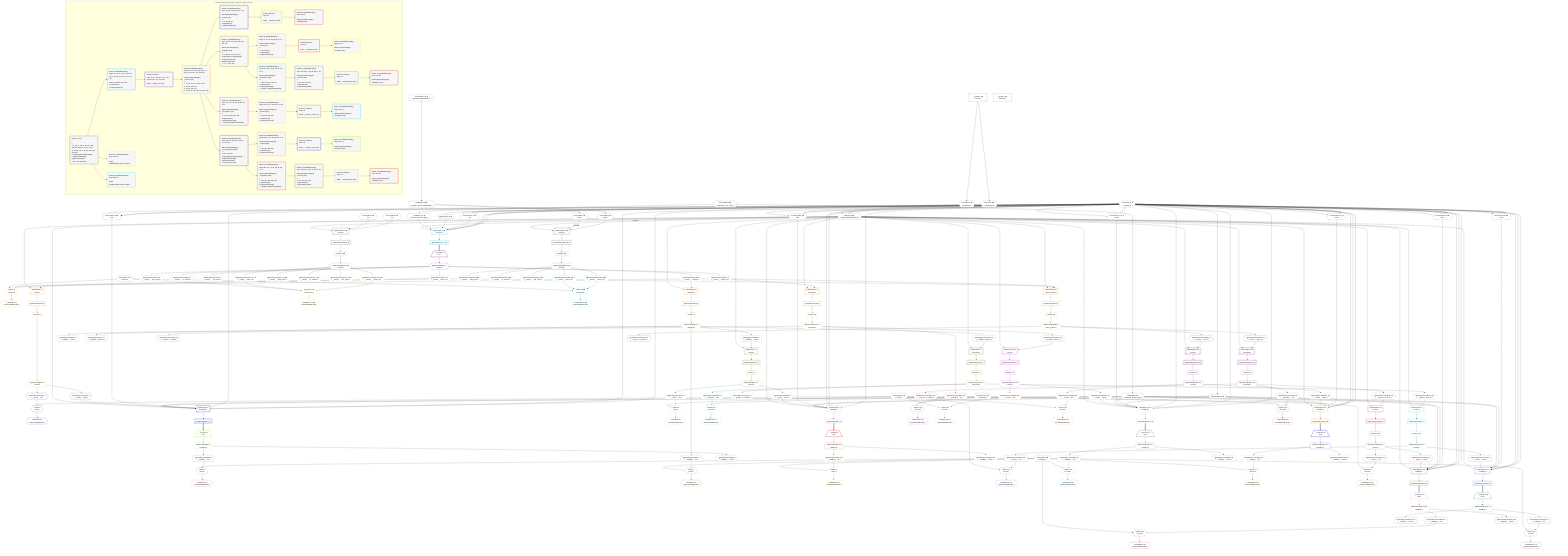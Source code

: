 %%{init: {'themeVariables': { 'fontSize': '12px'}}}%%
graph TD
    classDef path fill:#eee,stroke:#000,color:#000
    classDef plan fill:#fff,stroke-width:1px,color:#000
    classDef itemplan fill:#fff,stroke-width:2px,color:#000
    classDef unbatchedplan fill:#dff,stroke-width:1px,color:#000
    classDef sideeffectplan fill:#fcc,stroke-width:2px,color:#000
    classDef bucket fill:#f6f6f6,color:#000,stroke-width:2px,text-align:left


    %% plan dependencies
    Connection13{{"Connection[13∈0] ➊<br />ᐸ9ᐳ"}}:::plan
    Constant6{{"Constant[6∈0] ➊<br />ᐸundefinedᐳ"}}:::plan
    Constant6 & Constant6 & Constant6 --> Connection13
    Connection47{{"Connection[47∈0] ➊<br />ᐸ43ᐳ"}}:::plan
    Constant6 & Constant6 & Constant6 --> Connection47
    Connection89{{"Connection[89∈0] ➊<br />ᐸ85ᐳ"}}:::plan
    Constant6 & Constant6 & Constant6 --> Connection89
    Connection131{{"Connection[131∈0] ➊<br />ᐸ127ᐳ"}}:::plan
    Constant6 & Constant6 & Constant6 --> Connection131
    Connection172{{"Connection[172∈0] ➊<br />ᐸ168ᐳ"}}:::plan
    Constant6 & Constant6 & Constant6 --> Connection172
    Connection210{{"Connection[210∈0] ➊<br />ᐸ206ᐳ"}}:::plan
    Constant6 & Constant6 & Constant6 --> Connection210
    Connection251{{"Connection[251∈0] ➊<br />ᐸ247ᐳ"}}:::plan
    Constant6 & Constant6 & Constant6 --> Connection251
    PgSelect265[["PgSelect[265∈0] ➊<br />ᐸhousesᐳ"]]:::plan
    Object12{{"Object[12∈0] ➊<br />ᐸ{pgSettings,withPgClient}ᐳ"}}:::plan
    Constant305{{"Constant[305∈0] ➊<br />ᐸ2ᐳ"}}:::plan
    Constant306{{"Constant[306∈0] ➊<br />ᐸ3ᐳ"}}:::plan
    Object12 & Constant305 & Constant306 --> PgSelect265
    PgSelect284[["PgSelect[284∈0] ➊<br />ᐸhousesᐳ"]]:::plan
    Access280{{"Access[280∈0] ➊<br />ᐸ279.1ᐳ"}}:::plan
    Access282{{"Access[282∈0] ➊<br />ᐸ279.2ᐳ"}}:::plan
    Object12 -->|rejectNull| PgSelect284
    Access280 -->|rejectNull| PgSelect284
    Access282 --> PgSelect284
    Access10{{"Access[10∈0] ➊<br />ᐸ2.pgSettingsᐳ"}}:::plan
    Access11{{"Access[11∈0] ➊<br />ᐸ2.withPgClientᐳ"}}:::plan
    Access10 & Access11 --> Object12
    __Value2["__Value[2∈0] ➊<br />ᐸcontextᐳ"]:::plan
    __Value2 --> Access10
    __Value2 --> Access11
    Lambda14{{"Lambda[14∈0] ➊<br />ᐸextractList_grafast_applyᐳ"}}:::plan
    Constant308{{"Constant[308∈0] ➊<br />ᐸ[ 'PRIMARY_KEY_ASC' ]ᐳ"}}:::plan
    Constant308 --> Lambda14
    ApplyInput15{{"ApplyInput[15∈0] ➊"}}:::plan
    Constant6 --> ApplyInput15
    Lambda48{{"Lambda[48∈0] ➊<br />ᐸextractList_grafast_applyᐳ"}}:::plan
    Constant308 --> Lambda48
    ApplyInput49{{"ApplyInput[49∈0] ➊"}}:::plan
    Constant6 --> ApplyInput49
    First267{{"First[267∈0] ➊"}}:::plan
    PgSelectRows268[["PgSelectRows[268∈0] ➊"]]:::plan
    PgSelectRows268 --> First267
    PgSelect265 --> PgSelectRows268
    PgSelectSingle269{{"PgSelectSingle[269∈0] ➊<br />ᐸhousesᐳ"}}:::plan
    First267 --> PgSelectSingle269
    Lambda279{{"Lambda[279∈0] ➊<br />ᐸspecifier_House_base64JSONᐳ"}}:::plan
    Constant307{{"Constant[307∈0] ➊<br />ᐸ'WyJob3VzZXMiLDIsM10='ᐳ"}}:::plan
    Constant307 --> Lambda279
    Lambda279 --> Access280
    Lambda279 --> Access282
    First286{{"First[286∈0] ➊"}}:::plan
    PgSelectRows287[["PgSelectRows[287∈0] ➊"]]:::plan
    PgSelectRows287 --> First286
    PgSelect284 --> PgSelectRows287
    PgSelectSingle288{{"PgSelectSingle[288∈0] ➊<br />ᐸhousesᐳ"}}:::plan
    First286 --> PgSelectSingle288
    __Value4["__Value[4∈0] ➊<br />ᐸrootValueᐳ"]:::plan
    Constant20{{"Constant[20∈0] ➊<br />ᐸ'houses'ᐳ"}}:::plan
    Constant36{{"Constant[36∈0] ➊<br />ᐸ'streets'ᐳ"}}:::plan
    Constant54{{"Constant[54∈0] ➊<br />ᐸ'buildings'ᐳ"}}:::plan
    Constant107{{"Constant[107∈0] ➊<br />ᐸ'properties'ᐳ"}}:::plan
    PgSelect16[["PgSelect[16∈1] ➊<br />ᐸhousesᐳ"]]:::plan
    Object12 & Lambda14 & ApplyInput15 & Connection13 & Constant6 & Constant6 & Constant6 --> PgSelect16
    PgSelectRows17[["PgSelectRows[17∈1] ➊"]]:::plan
    PgSelect16 --> PgSelectRows17
    __Item18[/"__Item[18∈2]<br />ᐸ17ᐳ"\]:::itemplan
    PgSelectRows17 ==> __Item18
    PgSelectSingle19{{"PgSelectSingle[19∈2]<br />ᐸhousesᐳ"}}:::plan
    __Item18 --> PgSelectSingle19
    List23{{"List[23∈3]<br />ᐸ20,21,22ᐳ"}}:::plan
    PgClassExpression21{{"PgClassExpression[21∈3]<br />ᐸ__houses__.”street_id”ᐳ"}}:::plan
    PgClassExpression22{{"PgClassExpression[22∈3]<br />ᐸ__houses__...operty_id”ᐳ"}}:::plan
    Constant20 & PgClassExpression21 & PgClassExpression22 --> List23
    PgSelect184[["PgSelect[184∈3]<br />ᐸstreet_propertyᐳ"]]:::plan
    Object12 & PgClassExpression21 & PgClassExpression22 --> PgSelect184
    PgSelect29[["PgSelect[29∈3]<br />ᐸstreetsᐳ"]]:::plan
    Object12 & PgClassExpression21 --> PgSelect29
    PgSelect59[["PgSelect[59∈3]<br />ᐸbuildingsᐳ"]]:::plan
    PgClassExpression28{{"PgClassExpression[28∈3]<br />ᐸ__houses__...ilding_id”ᐳ"}}:::plan
    Object12 & PgClassExpression28 --> PgSelect59
    PgSelect143[["PgSelect[143∈3]<br />ᐸpropertiesᐳ"]]:::plan
    Object12 & PgClassExpression22 --> PgSelect143
    PgSelectSingle19 --> PgClassExpression21
    PgSelectSingle19 --> PgClassExpression22
    Lambda24{{"Lambda[24∈3]<br />ᐸbase64JSONEncodeᐳ"}}:::plan
    List23 --> Lambda24
    PgClassExpression25{{"PgClassExpression[25∈3]<br />ᐸ__houses__...ding_name”ᐳ"}}:::plan
    PgSelectSingle19 --> PgClassExpression25
    PgClassExpression26{{"PgClassExpression[26∈3]<br />ᐸ__houses__...or_number”ᐳ"}}:::plan
    PgSelectSingle19 --> PgClassExpression26
    PgClassExpression27{{"PgClassExpression[27∈3]<br />ᐸ__houses__...reet_name”ᐳ"}}:::plan
    PgSelectSingle19 --> PgClassExpression27
    PgSelectSingle19 --> PgClassExpression28
    First33{{"First[33∈3]"}}:::plan
    PgSelectRows34[["PgSelectRows[34∈3]"]]:::plan
    PgSelectRows34 --> First33
    PgSelect29 --> PgSelectRows34
    PgSelectSingle35{{"PgSelectSingle[35∈3]<br />ᐸstreetsᐳ"}}:::plan
    First33 --> PgSelectSingle35
    First61{{"First[61∈3]"}}:::plan
    PgSelectRows62[["PgSelectRows[62∈3]"]]:::plan
    PgSelectRows62 --> First61
    PgSelect59 --> PgSelectRows62
    PgSelectSingle63{{"PgSelectSingle[63∈3]<br />ᐸbuildingsᐳ"}}:::plan
    First61 --> PgSelectSingle63
    First145{{"First[145∈3]"}}:::plan
    PgSelectRows146[["PgSelectRows[146∈3]"]]:::plan
    PgSelectRows146 --> First145
    PgSelect143 --> PgSelectRows146
    PgSelectSingle147{{"PgSelectSingle[147∈3]<br />ᐸpropertiesᐳ"}}:::plan
    First145 --> PgSelectSingle147
    First186{{"First[186∈3]"}}:::plan
    PgSelectRows187[["PgSelectRows[187∈3]"]]:::plan
    PgSelectRows187 --> First186
    PgSelect184 --> PgSelectRows187
    PgSelectSingle188{{"PgSelectSingle[188∈3]<br />ᐸstreet_propertyᐳ"}}:::plan
    First186 --> PgSelectSingle188
    PgSelect50[["PgSelect[50∈4]<br />ᐸbuildingsᐳ"]]:::plan
    PgClassExpression40{{"PgClassExpression[40∈4]<br />ᐸ__streets__.”name”ᐳ"}}:::plan
    Object12 & PgClassExpression40 & Lambda48 & ApplyInput49 & Connection47 & Constant6 & Constant6 & Constant6 --> PgSelect50
    List38{{"List[38∈4]<br />ᐸ36,37ᐳ"}}:::plan
    PgClassExpression37{{"PgClassExpression[37∈4]<br />ᐸ__streets__.”id”ᐳ"}}:::plan
    Constant36 & PgClassExpression37 --> List38
    PgSelectSingle35 --> PgClassExpression37
    Lambda39{{"Lambda[39∈4]<br />ᐸbase64JSONEncodeᐳ"}}:::plan
    List38 --> Lambda39
    PgSelectSingle35 --> PgClassExpression40
    PgSelectRows51[["PgSelectRows[51∈4]"]]:::plan
    PgSelect50 --> PgSelectRows51
    __Item52[/"__Item[52∈5]<br />ᐸ51ᐳ"\]:::itemplan
    PgSelectRows51 ==> __Item52
    PgSelectSingle53{{"PgSelectSingle[53∈5]<br />ᐸbuildingsᐳ"}}:::plan
    __Item52 --> PgSelectSingle53
    List56{{"List[56∈6]<br />ᐸ54,55ᐳ"}}:::plan
    PgClassExpression55{{"PgClassExpression[55∈6]<br />ᐸ__buildings__.”id”ᐳ"}}:::plan
    Constant54 & PgClassExpression55 --> List56
    PgSelectSingle53 --> PgClassExpression55
    Lambda57{{"Lambda[57∈6]<br />ᐸbase64JSONEncodeᐳ"}}:::plan
    List56 --> Lambda57
    PgClassExpression58{{"PgClassExpression[58∈6]<br />ᐸ__buildings__.”name”ᐳ"}}:::plan
    PgSelectSingle53 --> PgClassExpression58
    List66{{"List[66∈7]<br />ᐸ54,65ᐳ"}}:::plan
    PgClassExpression65{{"PgClassExpression[65∈7]<br />ᐸ__buildings__.”id”ᐳ"}}:::plan
    Constant54 & PgClassExpression65 --> List66
    PgSelect71[["PgSelect[71∈7]<br />ᐸstreetsᐳ"]]:::plan
    PgClassExpression68{{"PgClassExpression[68∈7]<br />ᐸ__buildings__.”name”ᐳ"}}:::plan
    Object12 & PgClassExpression68 --> PgSelect71
    PgSelect102[["PgSelect[102∈7]<br />ᐸpropertiesᐳ"]]:::plan
    PgClassExpression101{{"PgClassExpression[101∈7]<br />ᐸ__building...operty_id”ᐳ"}}:::plan
    Object12 & PgClassExpression101 --> PgSelect102
    PgSelectSingle63 --> PgClassExpression65
    Lambda67{{"Lambda[67∈7]<br />ᐸbase64JSONEncodeᐳ"}}:::plan
    List66 --> Lambda67
    PgSelectSingle63 --> PgClassExpression68
    PgClassExpression69{{"PgClassExpression[69∈7]<br />ᐸ__buildings__.”floors”ᐳ"}}:::plan
    PgSelectSingle63 --> PgClassExpression69
    PgClassExpression70{{"PgClassExpression[70∈7]<br />ᐸ__building...s_primary”ᐳ"}}:::plan
    PgSelectSingle63 --> PgClassExpression70
    First75{{"First[75∈7]"}}:::plan
    PgSelectRows76[["PgSelectRows[76∈7]"]]:::plan
    PgSelectRows76 --> First75
    PgSelect71 --> PgSelectRows76
    PgSelectSingle77{{"PgSelectSingle[77∈7]<br />ᐸstreetsᐳ"}}:::plan
    First75 --> PgSelectSingle77
    PgSelectSingle63 --> PgClassExpression101
    First104{{"First[104∈7]"}}:::plan
    PgSelectRows105[["PgSelectRows[105∈7]"]]:::plan
    PgSelectRows105 --> First104
    PgSelect102 --> PgSelectRows105
    PgSelectSingle106{{"PgSelectSingle[106∈7]<br />ᐸpropertiesᐳ"}}:::plan
    First104 --> PgSelectSingle106
    PgSelect92[["PgSelect[92∈8]<br />ᐸbuildingsᐳ"]]:::plan
    PgClassExpression82{{"PgClassExpression[82∈8]<br />ᐸ__streets__.”name”ᐳ"}}:::plan
    Object12 & PgClassExpression82 & Lambda48 & ApplyInput49 & Connection89 & Constant6 & Constant6 & Constant6 --> PgSelect92
    List80{{"List[80∈8]<br />ᐸ36,79ᐳ"}}:::plan
    PgClassExpression79{{"PgClassExpression[79∈8]<br />ᐸ__streets__.”id”ᐳ"}}:::plan
    Constant36 & PgClassExpression79 --> List80
    PgSelectSingle77 --> PgClassExpression79
    Lambda81{{"Lambda[81∈8]<br />ᐸbase64JSONEncodeᐳ"}}:::plan
    List80 --> Lambda81
    PgSelectSingle77 --> PgClassExpression82
    PgSelectRows93[["PgSelectRows[93∈8]"]]:::plan
    PgSelect92 --> PgSelectRows93
    __Item94[/"__Item[94∈9]<br />ᐸ93ᐳ"\]:::itemplan
    PgSelectRows93 ==> __Item94
    PgSelectSingle95{{"PgSelectSingle[95∈9]<br />ᐸbuildingsᐳ"}}:::plan
    __Item94 --> PgSelectSingle95
    List98{{"List[98∈10]<br />ᐸ54,97ᐳ"}}:::plan
    PgClassExpression97{{"PgClassExpression[97∈10]<br />ᐸ__buildings__.”id”ᐳ"}}:::plan
    Constant54 & PgClassExpression97 --> List98
    PgSelectSingle95 --> PgClassExpression97
    Lambda99{{"Lambda[99∈10]<br />ᐸbase64JSONEncodeᐳ"}}:::plan
    List98 --> Lambda99
    PgClassExpression100{{"PgClassExpression[100∈10]<br />ᐸ__buildings__.”name”ᐳ"}}:::plan
    PgSelectSingle95 --> PgClassExpression100
    List109{{"List[109∈11]<br />ᐸ107,108ᐳ"}}:::plan
    PgClassExpression108{{"PgClassExpression[108∈11]<br />ᐸ__properties__.”id”ᐳ"}}:::plan
    Constant107 & PgClassExpression108 --> List109
    PgSelect113[["PgSelect[113∈11]<br />ᐸstreetsᐳ"]]:::plan
    PgClassExpression111{{"PgClassExpression[111∈11]<br />ᐸ__properti...street_id”ᐳ"}}:::plan
    Object12 & PgClassExpression111 --> PgSelect113
    PgSelectSingle106 --> PgClassExpression108
    Lambda110{{"Lambda[110∈11]<br />ᐸbase64JSONEncodeᐳ"}}:::plan
    List109 --> Lambda110
    PgSelectSingle106 --> PgClassExpression111
    PgClassExpression112{{"PgClassExpression[112∈11]<br />ᐸ__properti...or_number”ᐳ"}}:::plan
    PgSelectSingle106 --> PgClassExpression112
    First117{{"First[117∈11]"}}:::plan
    PgSelectRows118[["PgSelectRows[118∈11]"]]:::plan
    PgSelectRows118 --> First117
    PgSelect113 --> PgSelectRows118
    PgSelectSingle119{{"PgSelectSingle[119∈11]<br />ᐸstreetsᐳ"}}:::plan
    First117 --> PgSelectSingle119
    PgSelect134[["PgSelect[134∈12]<br />ᐸbuildingsᐳ"]]:::plan
    PgClassExpression124{{"PgClassExpression[124∈12]<br />ᐸ__streets__.”name”ᐳ"}}:::plan
    Object12 & PgClassExpression124 & Lambda48 & ApplyInput49 & Connection131 & Constant6 & Constant6 & Constant6 --> PgSelect134
    List122{{"List[122∈12]<br />ᐸ36,121ᐳ"}}:::plan
    PgClassExpression121{{"PgClassExpression[121∈12]<br />ᐸ__streets__.”id”ᐳ"}}:::plan
    Constant36 & PgClassExpression121 --> List122
    PgSelectSingle119 --> PgClassExpression121
    Lambda123{{"Lambda[123∈12]<br />ᐸbase64JSONEncodeᐳ"}}:::plan
    List122 --> Lambda123
    PgSelectSingle119 --> PgClassExpression124
    PgSelectRows135[["PgSelectRows[135∈12]"]]:::plan
    PgSelect134 --> PgSelectRows135
    __Item136[/"__Item[136∈13]<br />ᐸ135ᐳ"\]:::itemplan
    PgSelectRows135 ==> __Item136
    PgSelectSingle137{{"PgSelectSingle[137∈13]<br />ᐸbuildingsᐳ"}}:::plan
    __Item136 --> PgSelectSingle137
    List140{{"List[140∈14]<br />ᐸ54,139ᐳ"}}:::plan
    PgClassExpression139{{"PgClassExpression[139∈14]<br />ᐸ__buildings__.”id”ᐳ"}}:::plan
    Constant54 & PgClassExpression139 --> List140
    PgSelectSingle137 --> PgClassExpression139
    Lambda141{{"Lambda[141∈14]<br />ᐸbase64JSONEncodeᐳ"}}:::plan
    List140 --> Lambda141
    PgClassExpression142{{"PgClassExpression[142∈14]<br />ᐸ__buildings__.”name”ᐳ"}}:::plan
    PgSelectSingle137 --> PgClassExpression142
    List150{{"List[150∈15]<br />ᐸ107,149ᐳ"}}:::plan
    PgClassExpression149{{"PgClassExpression[149∈15]<br />ᐸ__properties__.”id”ᐳ"}}:::plan
    Constant107 & PgClassExpression149 --> List150
    PgSelect154[["PgSelect[154∈15]<br />ᐸstreetsᐳ"]]:::plan
    PgClassExpression152{{"PgClassExpression[152∈15]<br />ᐸ__properti...street_id”ᐳ"}}:::plan
    Object12 & PgClassExpression152 --> PgSelect154
    PgSelectSingle147 --> PgClassExpression149
    Lambda151{{"Lambda[151∈15]<br />ᐸbase64JSONEncodeᐳ"}}:::plan
    List150 --> Lambda151
    PgSelectSingle147 --> PgClassExpression152
    PgClassExpression153{{"PgClassExpression[153∈15]<br />ᐸ__properti...or_number”ᐳ"}}:::plan
    PgSelectSingle147 --> PgClassExpression153
    First158{{"First[158∈15]"}}:::plan
    PgSelectRows159[["PgSelectRows[159∈15]"]]:::plan
    PgSelectRows159 --> First158
    PgSelect154 --> PgSelectRows159
    PgSelectSingle160{{"PgSelectSingle[160∈15]<br />ᐸstreetsᐳ"}}:::plan
    First158 --> PgSelectSingle160
    PgSelect175[["PgSelect[175∈16]<br />ᐸbuildingsᐳ"]]:::plan
    PgClassExpression165{{"PgClassExpression[165∈16]<br />ᐸ__streets__.”name”ᐳ"}}:::plan
    Object12 & PgClassExpression165 & Lambda48 & ApplyInput49 & Connection172 & Constant6 & Constant6 & Constant6 --> PgSelect175
    List163{{"List[163∈16]<br />ᐸ36,162ᐳ"}}:::plan
    PgClassExpression162{{"PgClassExpression[162∈16]<br />ᐸ__streets__.”id”ᐳ"}}:::plan
    Constant36 & PgClassExpression162 --> List163
    PgSelectSingle160 --> PgClassExpression162
    Lambda164{{"Lambda[164∈16]<br />ᐸbase64JSONEncodeᐳ"}}:::plan
    List163 --> Lambda164
    PgSelectSingle160 --> PgClassExpression165
    PgSelectRows176[["PgSelectRows[176∈16]"]]:::plan
    PgSelect175 --> PgSelectRows176
    __Item177[/"__Item[177∈17]<br />ᐸ176ᐳ"\]:::itemplan
    PgSelectRows176 ==> __Item177
    PgSelectSingle178{{"PgSelectSingle[178∈17]<br />ᐸbuildingsᐳ"}}:::plan
    __Item177 --> PgSelectSingle178
    List181{{"List[181∈18]<br />ᐸ54,180ᐳ"}}:::plan
    PgClassExpression180{{"PgClassExpression[180∈18]<br />ᐸ__buildings__.”id”ᐳ"}}:::plan
    Constant54 & PgClassExpression180 --> List181
    PgSelectSingle178 --> PgClassExpression180
    Lambda182{{"Lambda[182∈18]<br />ᐸbase64JSONEncodeᐳ"}}:::plan
    List181 --> Lambda182
    PgClassExpression183{{"PgClassExpression[183∈18]<br />ᐸ__buildings__.”name”ᐳ"}}:::plan
    PgSelectSingle178 --> PgClassExpression183
    PgSelect192[["PgSelect[192∈19]<br />ᐸstreetsᐳ"]]:::plan
    PgClassExpression189{{"PgClassExpression[189∈19]<br />ᐸ__street_p..._.”str_id”ᐳ"}}:::plan
    Object12 & PgClassExpression189 --> PgSelect192
    PgSelect222[["PgSelect[222∈19]<br />ᐸpropertiesᐳ"]]:::plan
    PgClassExpression190{{"PgClassExpression[190∈19]<br />ᐸ__street_p....”prop_id”ᐳ"}}:::plan
    Object12 & PgClassExpression190 --> PgSelect222
    PgSelectSingle188 --> PgClassExpression189
    PgSelectSingle188 --> PgClassExpression190
    PgClassExpression191{{"PgClassExpression[191∈19]<br />ᐸ__street_p...ent_owner”ᐳ"}}:::plan
    PgSelectSingle188 --> PgClassExpression191
    First196{{"First[196∈19]"}}:::plan
    PgSelectRows197[["PgSelectRows[197∈19]"]]:::plan
    PgSelectRows197 --> First196
    PgSelect192 --> PgSelectRows197
    PgSelectSingle198{{"PgSelectSingle[198∈19]<br />ᐸstreetsᐳ"}}:::plan
    First196 --> PgSelectSingle198
    First224{{"First[224∈19]"}}:::plan
    PgSelectRows225[["PgSelectRows[225∈19]"]]:::plan
    PgSelectRows225 --> First224
    PgSelect222 --> PgSelectRows225
    PgSelectSingle226{{"PgSelectSingle[226∈19]<br />ᐸpropertiesᐳ"}}:::plan
    First224 --> PgSelectSingle226
    PgSelect213[["PgSelect[213∈20]<br />ᐸbuildingsᐳ"]]:::plan
    PgClassExpression203{{"PgClassExpression[203∈20]<br />ᐸ__streets__.”name”ᐳ"}}:::plan
    Object12 & PgClassExpression203 & Lambda48 & ApplyInput49 & Connection210 & Constant6 & Constant6 & Constant6 --> PgSelect213
    List201{{"List[201∈20]<br />ᐸ36,200ᐳ"}}:::plan
    PgClassExpression200{{"PgClassExpression[200∈20]<br />ᐸ__streets__.”id”ᐳ"}}:::plan
    Constant36 & PgClassExpression200 --> List201
    PgSelectSingle198 --> PgClassExpression200
    Lambda202{{"Lambda[202∈20]<br />ᐸbase64JSONEncodeᐳ"}}:::plan
    List201 --> Lambda202
    PgSelectSingle198 --> PgClassExpression203
    PgSelectRows214[["PgSelectRows[214∈20]"]]:::plan
    PgSelect213 --> PgSelectRows214
    __Item215[/"__Item[215∈21]<br />ᐸ214ᐳ"\]:::itemplan
    PgSelectRows214 ==> __Item215
    PgSelectSingle216{{"PgSelectSingle[216∈21]<br />ᐸbuildingsᐳ"}}:::plan
    __Item215 --> PgSelectSingle216
    List219{{"List[219∈22]<br />ᐸ54,218ᐳ"}}:::plan
    PgClassExpression218{{"PgClassExpression[218∈22]<br />ᐸ__buildings__.”id”ᐳ"}}:::plan
    Constant54 & PgClassExpression218 --> List219
    PgSelectSingle216 --> PgClassExpression218
    Lambda220{{"Lambda[220∈22]<br />ᐸbase64JSONEncodeᐳ"}}:::plan
    List219 --> Lambda220
    PgClassExpression221{{"PgClassExpression[221∈22]<br />ᐸ__buildings__.”name”ᐳ"}}:::plan
    PgSelectSingle216 --> PgClassExpression221
    List229{{"List[229∈23]<br />ᐸ107,228ᐳ"}}:::plan
    PgClassExpression228{{"PgClassExpression[228∈23]<br />ᐸ__properties__.”id”ᐳ"}}:::plan
    Constant107 & PgClassExpression228 --> List229
    PgSelect233[["PgSelect[233∈23]<br />ᐸstreetsᐳ"]]:::plan
    PgClassExpression231{{"PgClassExpression[231∈23]<br />ᐸ__properti...street_id”ᐳ"}}:::plan
    Object12 & PgClassExpression231 --> PgSelect233
    PgSelectSingle226 --> PgClassExpression228
    Lambda230{{"Lambda[230∈23]<br />ᐸbase64JSONEncodeᐳ"}}:::plan
    List229 --> Lambda230
    PgSelectSingle226 --> PgClassExpression231
    PgClassExpression232{{"PgClassExpression[232∈23]<br />ᐸ__properti...or_number”ᐳ"}}:::plan
    PgSelectSingle226 --> PgClassExpression232
    First237{{"First[237∈23]"}}:::plan
    PgSelectRows238[["PgSelectRows[238∈23]"]]:::plan
    PgSelectRows238 --> First237
    PgSelect233 --> PgSelectRows238
    PgSelectSingle239{{"PgSelectSingle[239∈23]<br />ᐸstreetsᐳ"}}:::plan
    First237 --> PgSelectSingle239
    PgSelect254[["PgSelect[254∈24]<br />ᐸbuildingsᐳ"]]:::plan
    PgClassExpression244{{"PgClassExpression[244∈24]<br />ᐸ__streets__.”name”ᐳ"}}:::plan
    Object12 & PgClassExpression244 & Lambda48 & ApplyInput49 & Connection251 & Constant6 & Constant6 & Constant6 --> PgSelect254
    List242{{"List[242∈24]<br />ᐸ36,241ᐳ"}}:::plan
    PgClassExpression241{{"PgClassExpression[241∈24]<br />ᐸ__streets__.”id”ᐳ"}}:::plan
    Constant36 & PgClassExpression241 --> List242
    PgSelectSingle239 --> PgClassExpression241
    Lambda243{{"Lambda[243∈24]<br />ᐸbase64JSONEncodeᐳ"}}:::plan
    List242 --> Lambda243
    PgSelectSingle239 --> PgClassExpression244
    PgSelectRows255[["PgSelectRows[255∈24]"]]:::plan
    PgSelect254 --> PgSelectRows255
    __Item256[/"__Item[256∈25]<br />ᐸ255ᐳ"\]:::itemplan
    PgSelectRows255 ==> __Item256
    PgSelectSingle257{{"PgSelectSingle[257∈25]<br />ᐸbuildingsᐳ"}}:::plan
    __Item256 --> PgSelectSingle257
    List260{{"List[260∈26]<br />ᐸ54,259ᐳ"}}:::plan
    PgClassExpression259{{"PgClassExpression[259∈26]<br />ᐸ__buildings__.”id”ᐳ"}}:::plan
    Constant54 & PgClassExpression259 --> List260
    PgSelectSingle257 --> PgClassExpression259
    Lambda261{{"Lambda[261∈26]<br />ᐸbase64JSONEncodeᐳ"}}:::plan
    List260 --> Lambda261
    PgClassExpression262{{"PgClassExpression[262∈26]<br />ᐸ__buildings__.”name”ᐳ"}}:::plan
    PgSelectSingle257 --> PgClassExpression262
    List276{{"List[276∈27] ➊<br />ᐸ20,274,275ᐳ"}}:::plan
    PgClassExpression274{{"PgClassExpression[274∈27] ➊<br />ᐸ__houses__.”street_id”ᐳ"}}:::plan
    PgClassExpression275{{"PgClassExpression[275∈27] ➊<br />ᐸ__houses__...operty_id”ᐳ"}}:::plan
    Constant20 & PgClassExpression274 & PgClassExpression275 --> List276
    PgClassExpression270{{"PgClassExpression[270∈27] ➊<br />ᐸ__houses__...ding_name”ᐳ"}}:::plan
    PgSelectSingle269 --> PgClassExpression270
    PgClassExpression271{{"PgClassExpression[271∈27] ➊<br />ᐸ__houses__...or_number”ᐳ"}}:::plan
    PgSelectSingle269 --> PgClassExpression271
    PgClassExpression272{{"PgClassExpression[272∈27] ➊<br />ᐸ__houses__...reet_name”ᐳ"}}:::plan
    PgSelectSingle269 --> PgClassExpression272
    PgSelectSingle269 --> PgClassExpression274
    PgSelectSingle269 --> PgClassExpression275
    Lambda277{{"Lambda[277∈27] ➊<br />ᐸbase64JSONEncodeᐳ"}}:::plan
    List276 --> Lambda277
    List295{{"List[295∈28] ➊<br />ᐸ20,293,294ᐳ"}}:::plan
    PgClassExpression293{{"PgClassExpression[293∈28] ➊<br />ᐸ__houses__.”street_id”ᐳ"}}:::plan
    PgClassExpression294{{"PgClassExpression[294∈28] ➊<br />ᐸ__houses__...operty_id”ᐳ"}}:::plan
    Constant20 & PgClassExpression293 & PgClassExpression294 --> List295
    PgClassExpression289{{"PgClassExpression[289∈28] ➊<br />ᐸ__houses__...ding_name”ᐳ"}}:::plan
    PgSelectSingle288 --> PgClassExpression289
    PgClassExpression290{{"PgClassExpression[290∈28] ➊<br />ᐸ__houses__...or_number”ᐳ"}}:::plan
    PgSelectSingle288 --> PgClassExpression290
    PgClassExpression291{{"PgClassExpression[291∈28] ➊<br />ᐸ__houses__...reet_name”ᐳ"}}:::plan
    PgSelectSingle288 --> PgClassExpression291
    PgSelectSingle288 --> PgClassExpression293
    PgSelectSingle288 --> PgClassExpression294
    Lambda296{{"Lambda[296∈28] ➊<br />ᐸbase64JSONEncodeᐳ"}}:::plan
    List295 --> Lambda296

    %% define steps

    subgraph "Buckets for queries/v4/smart_comment_relations.houses"
    Bucket0("Bucket 0 (root)<br /><br />1: <br />ᐳ: 6, 10, 11, 20, 36, 54, 107, 305, 306, 307, 308, 12, 13, 14, 15, 47, 48, 49, 89, 131, 172, 210, 251, 279, 280, 282<br />2: PgSelect[265], PgSelect[284]<br />3: PgSelectRows[268], PgSelectRows[287]<br />ᐳ: 267, 269, 286, 288"):::bucket
    classDef bucket0 stroke:#696969
    class Bucket0,__Value2,__Value4,Constant6,Access10,Access11,Object12,Connection13,Lambda14,ApplyInput15,Constant20,Constant36,Connection47,Lambda48,ApplyInput49,Constant54,Connection89,Constant107,Connection131,Connection172,Connection210,Connection251,PgSelect265,First267,PgSelectRows268,PgSelectSingle269,Lambda279,Access280,Access282,PgSelect284,First286,PgSelectRows287,PgSelectSingle288,Constant305,Constant306,Constant307,Constant308 bucket0
    Bucket1("Bucket 1 (nullableBoundary)<br />Deps: 12, 14, 15, 13, 6, 20, 36, 48, 49, 47, 54, 89, 107, 131, 172, 210, 251<br /><br />ROOT Connectionᐸ9ᐳ[13]<br />1: PgSelect[16]<br />2: PgSelectRows[17]"):::bucket
    classDef bucket1 stroke:#00bfff
    class Bucket1,PgSelect16,PgSelectRows17 bucket1
    Bucket2("Bucket 2 (listItem)<br />Deps: 20, 12, 36, 48, 49, 47, 6, 54, 89, 107, 131, 172, 210, 251<br /><br />ROOT __Item{2}ᐸ17ᐳ[18]"):::bucket
    classDef bucket2 stroke:#7f007f
    class Bucket2,__Item18,PgSelectSingle19 bucket2
    Bucket3("Bucket 3 (nullableBoundary)<br />Deps: 19, 20, 12, 36, 48, 49, 47, 6, 54, 89, 107, 131, 172, 210, 251<br /><br />ROOT PgSelectSingle{2}ᐸhousesᐳ[19]<br />1: <br />ᐳ: 21, 22, 25, 26, 27, 28, 23, 24<br />2: 29, 59, 143, 184<br />3: 34, 62, 146, 187<br />ᐳ: 33, 35, 61, 63, 145, 147, 186, 188"):::bucket
    classDef bucket3 stroke:#ffa500
    class Bucket3,PgClassExpression21,PgClassExpression22,List23,Lambda24,PgClassExpression25,PgClassExpression26,PgClassExpression27,PgClassExpression28,PgSelect29,First33,PgSelectRows34,PgSelectSingle35,PgSelect59,First61,PgSelectRows62,PgSelectSingle63,PgSelect143,First145,PgSelectRows146,PgSelectSingle147,PgSelect184,First186,PgSelectRows187,PgSelectSingle188 bucket3
    Bucket4("Bucket 4 (nullableBoundary)<br />Deps: 35, 36, 12, 48, 49, 47, 6, 54<br /><br />ROOT PgSelectSingle{3}ᐸstreetsᐳ[35]<br />1: <br />ᐳ: 37, 40, 38, 39<br />2: PgSelect[50]<br />3: PgSelectRows[51]"):::bucket
    classDef bucket4 stroke:#0000ff
    class Bucket4,PgClassExpression37,List38,Lambda39,PgClassExpression40,PgSelect50,PgSelectRows51 bucket4
    Bucket5("Bucket 5 (listItem)<br />Deps: 54<br /><br />ROOT __Item{5}ᐸ51ᐳ[52]"):::bucket
    classDef bucket5 stroke:#7fff00
    class Bucket5,__Item52,PgSelectSingle53 bucket5
    Bucket6("Bucket 6 (nullableBoundary)<br />Deps: 53, 54<br /><br />ROOT PgSelectSingle{5}ᐸbuildingsᐳ[53]"):::bucket
    classDef bucket6 stroke:#ff1493
    class Bucket6,PgClassExpression55,List56,Lambda57,PgClassExpression58 bucket6
    Bucket7("Bucket 7 (nullableBoundary)<br />Deps: 63, 54, 12, 36, 48, 49, 89, 6, 107, 131<br /><br />ROOT PgSelectSingle{3}ᐸbuildingsᐳ[63]<br />1: <br />ᐳ: 65, 68, 69, 70, 101, 66, 67<br />2: PgSelect[71], PgSelect[102]<br />3: PgSelectRows[76], PgSelectRows[105]<br />ᐳ: 75, 77, 104, 106"):::bucket
    classDef bucket7 stroke:#808000
    class Bucket7,PgClassExpression65,List66,Lambda67,PgClassExpression68,PgClassExpression69,PgClassExpression70,PgSelect71,First75,PgSelectRows76,PgSelectSingle77,PgClassExpression101,PgSelect102,First104,PgSelectRows105,PgSelectSingle106 bucket7
    Bucket8("Bucket 8 (nullableBoundary)<br />Deps: 77, 36, 12, 48, 49, 89, 6, 54<br /><br />ROOT PgSelectSingle{7}ᐸstreetsᐳ[77]<br />1: <br />ᐳ: 79, 82, 80, 81<br />2: PgSelect[92]<br />3: PgSelectRows[93]"):::bucket
    classDef bucket8 stroke:#dda0dd
    class Bucket8,PgClassExpression79,List80,Lambda81,PgClassExpression82,PgSelect92,PgSelectRows93 bucket8
    Bucket9("Bucket 9 (listItem)<br />Deps: 54<br /><br />ROOT __Item{9}ᐸ93ᐳ[94]"):::bucket
    classDef bucket9 stroke:#ff0000
    class Bucket9,__Item94,PgSelectSingle95 bucket9
    Bucket10("Bucket 10 (nullableBoundary)<br />Deps: 95, 54<br /><br />ROOT PgSelectSingle{9}ᐸbuildingsᐳ[95]"):::bucket
    classDef bucket10 stroke:#ffff00
    class Bucket10,PgClassExpression97,List98,Lambda99,PgClassExpression100 bucket10
    Bucket11("Bucket 11 (nullableBoundary)<br />Deps: 106, 107, 12, 36, 48, 49, 131, 6, 54<br /><br />ROOT PgSelectSingle{7}ᐸpropertiesᐳ[106]<br />1: <br />ᐳ: 108, 111, 112, 109, 110<br />2: PgSelect[113]<br />3: PgSelectRows[118]<br />ᐳ: First[117], PgSelectSingle[119]"):::bucket
    classDef bucket11 stroke:#00ffff
    class Bucket11,PgClassExpression108,List109,Lambda110,PgClassExpression111,PgClassExpression112,PgSelect113,First117,PgSelectRows118,PgSelectSingle119 bucket11
    Bucket12("Bucket 12 (nullableBoundary)<br />Deps: 119, 36, 12, 48, 49, 131, 6, 54<br /><br />ROOT PgSelectSingle{11}ᐸstreetsᐳ[119]<br />1: <br />ᐳ: 121, 124, 122, 123<br />2: PgSelect[134]<br />3: PgSelectRows[135]"):::bucket
    classDef bucket12 stroke:#4169e1
    class Bucket12,PgClassExpression121,List122,Lambda123,PgClassExpression124,PgSelect134,PgSelectRows135 bucket12
    Bucket13("Bucket 13 (listItem)<br />Deps: 54<br /><br />ROOT __Item{13}ᐸ135ᐳ[136]"):::bucket
    classDef bucket13 stroke:#3cb371
    class Bucket13,__Item136,PgSelectSingle137 bucket13
    Bucket14("Bucket 14 (nullableBoundary)<br />Deps: 137, 54<br /><br />ROOT PgSelectSingle{13}ᐸbuildingsᐳ[137]"):::bucket
    classDef bucket14 stroke:#a52a2a
    class Bucket14,PgClassExpression139,List140,Lambda141,PgClassExpression142 bucket14
    Bucket15("Bucket 15 (nullableBoundary)<br />Deps: 147, 107, 12, 36, 48, 49, 172, 6, 54<br /><br />ROOT PgSelectSingle{3}ᐸpropertiesᐳ[147]<br />1: <br />ᐳ: 149, 152, 153, 150, 151<br />2: PgSelect[154]<br />3: PgSelectRows[159]<br />ᐳ: First[158], PgSelectSingle[160]"):::bucket
    classDef bucket15 stroke:#ff00ff
    class Bucket15,PgClassExpression149,List150,Lambda151,PgClassExpression152,PgClassExpression153,PgSelect154,First158,PgSelectRows159,PgSelectSingle160 bucket15
    Bucket16("Bucket 16 (nullableBoundary)<br />Deps: 160, 36, 12, 48, 49, 172, 6, 54<br /><br />ROOT PgSelectSingle{15}ᐸstreetsᐳ[160]<br />1: <br />ᐳ: 162, 165, 163, 164<br />2: PgSelect[175]<br />3: PgSelectRows[176]"):::bucket
    classDef bucket16 stroke:#f5deb3
    class Bucket16,PgClassExpression162,List163,Lambda164,PgClassExpression165,PgSelect175,PgSelectRows176 bucket16
    Bucket17("Bucket 17 (listItem)<br />Deps: 54<br /><br />ROOT __Item{17}ᐸ176ᐳ[177]"):::bucket
    classDef bucket17 stroke:#696969
    class Bucket17,__Item177,PgSelectSingle178 bucket17
    Bucket18("Bucket 18 (nullableBoundary)<br />Deps: 178, 54<br /><br />ROOT PgSelectSingle{17}ᐸbuildingsᐳ[178]"):::bucket
    classDef bucket18 stroke:#00bfff
    class Bucket18,PgClassExpression180,List181,Lambda182,PgClassExpression183 bucket18
    Bucket19("Bucket 19 (nullableBoundary)<br />Deps: 188, 12, 36, 48, 49, 210, 6, 54, 107, 251<br /><br />ROOT PgSelectSingle{3}ᐸstreet_propertyᐳ[188]<br />1: <br />ᐳ: 189, 190, 191<br />2: PgSelect[192], PgSelect[222]<br />3: PgSelectRows[197], PgSelectRows[225]<br />ᐳ: 196, 198, 224, 226"):::bucket
    classDef bucket19 stroke:#7f007f
    class Bucket19,PgClassExpression189,PgClassExpression190,PgClassExpression191,PgSelect192,First196,PgSelectRows197,PgSelectSingle198,PgSelect222,First224,PgSelectRows225,PgSelectSingle226 bucket19
    Bucket20("Bucket 20 (nullableBoundary)<br />Deps: 198, 36, 12, 48, 49, 210, 6, 54<br /><br />ROOT PgSelectSingle{19}ᐸstreetsᐳ[198]<br />1: <br />ᐳ: 200, 203, 201, 202<br />2: PgSelect[213]<br />3: PgSelectRows[214]"):::bucket
    classDef bucket20 stroke:#ffa500
    class Bucket20,PgClassExpression200,List201,Lambda202,PgClassExpression203,PgSelect213,PgSelectRows214 bucket20
    Bucket21("Bucket 21 (listItem)<br />Deps: 54<br /><br />ROOT __Item{21}ᐸ214ᐳ[215]"):::bucket
    classDef bucket21 stroke:#0000ff
    class Bucket21,__Item215,PgSelectSingle216 bucket21
    Bucket22("Bucket 22 (nullableBoundary)<br />Deps: 216, 54<br /><br />ROOT PgSelectSingle{21}ᐸbuildingsᐳ[216]"):::bucket
    classDef bucket22 stroke:#7fff00
    class Bucket22,PgClassExpression218,List219,Lambda220,PgClassExpression221 bucket22
    Bucket23("Bucket 23 (nullableBoundary)<br />Deps: 226, 107, 12, 36, 48, 49, 251, 6, 54<br /><br />ROOT PgSelectSingle{19}ᐸpropertiesᐳ[226]<br />1: <br />ᐳ: 228, 231, 232, 229, 230<br />2: PgSelect[233]<br />3: PgSelectRows[238]<br />ᐳ: First[237], PgSelectSingle[239]"):::bucket
    classDef bucket23 stroke:#ff1493
    class Bucket23,PgClassExpression228,List229,Lambda230,PgClassExpression231,PgClassExpression232,PgSelect233,First237,PgSelectRows238,PgSelectSingle239 bucket23
    Bucket24("Bucket 24 (nullableBoundary)<br />Deps: 239, 36, 12, 48, 49, 251, 6, 54<br /><br />ROOT PgSelectSingle{23}ᐸstreetsᐳ[239]<br />1: <br />ᐳ: 241, 244, 242, 243<br />2: PgSelect[254]<br />3: PgSelectRows[255]"):::bucket
    classDef bucket24 stroke:#808000
    class Bucket24,PgClassExpression241,List242,Lambda243,PgClassExpression244,PgSelect254,PgSelectRows255 bucket24
    Bucket25("Bucket 25 (listItem)<br />Deps: 54<br /><br />ROOT __Item{25}ᐸ255ᐳ[256]"):::bucket
    classDef bucket25 stroke:#dda0dd
    class Bucket25,__Item256,PgSelectSingle257 bucket25
    Bucket26("Bucket 26 (nullableBoundary)<br />Deps: 257, 54<br /><br />ROOT PgSelectSingle{25}ᐸbuildingsᐳ[257]"):::bucket
    classDef bucket26 stroke:#ff0000
    class Bucket26,PgClassExpression259,List260,Lambda261,PgClassExpression262 bucket26
    Bucket27("Bucket 27 (nullableBoundary)<br />Deps: 269, 20<br /><br />ROOT PgSelectSingleᐸhousesᐳ[269]"):::bucket
    classDef bucket27 stroke:#ffff00
    class Bucket27,PgClassExpression270,PgClassExpression271,PgClassExpression272,PgClassExpression274,PgClassExpression275,List276,Lambda277 bucket27
    Bucket28("Bucket 28 (nullableBoundary)<br />Deps: 288, 20<br /><br />ROOT PgSelectSingleᐸhousesᐳ[288]"):::bucket
    classDef bucket28 stroke:#00ffff
    class Bucket28,PgClassExpression289,PgClassExpression290,PgClassExpression291,PgClassExpression293,PgClassExpression294,List295,Lambda296 bucket28
    Bucket0 --> Bucket1 & Bucket27 & Bucket28
    Bucket1 --> Bucket2
    Bucket2 --> Bucket3
    Bucket3 --> Bucket4 & Bucket7 & Bucket15 & Bucket19
    Bucket4 --> Bucket5
    Bucket5 --> Bucket6
    Bucket7 --> Bucket8 & Bucket11
    Bucket8 --> Bucket9
    Bucket9 --> Bucket10
    Bucket11 --> Bucket12
    Bucket12 --> Bucket13
    Bucket13 --> Bucket14
    Bucket15 --> Bucket16
    Bucket16 --> Bucket17
    Bucket17 --> Bucket18
    Bucket19 --> Bucket20 & Bucket23
    Bucket20 --> Bucket21
    Bucket21 --> Bucket22
    Bucket23 --> Bucket24
    Bucket24 --> Bucket25
    Bucket25 --> Bucket26
    end